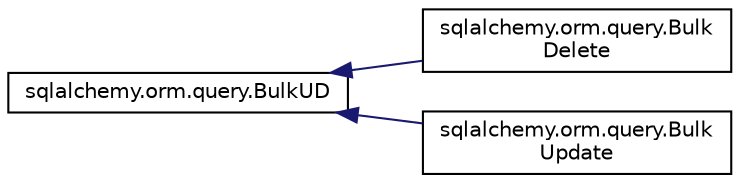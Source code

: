 digraph "Graphical Class Hierarchy"
{
 // LATEX_PDF_SIZE
  edge [fontname="Helvetica",fontsize="10",labelfontname="Helvetica",labelfontsize="10"];
  node [fontname="Helvetica",fontsize="10",shape=record];
  rankdir="LR";
  Node0 [label="sqlalchemy.orm.query.BulkUD",height=0.2,width=0.4,color="black", fillcolor="white", style="filled",URL="$classsqlalchemy_1_1orm_1_1query_1_1BulkUD.html",tooltip=" "];
  Node0 -> Node1 [dir="back",color="midnightblue",fontsize="10",style="solid",fontname="Helvetica"];
  Node1 [label="sqlalchemy.orm.query.Bulk\lDelete",height=0.2,width=0.4,color="black", fillcolor="white", style="filled",URL="$classsqlalchemy_1_1orm_1_1query_1_1BulkDelete.html",tooltip=" "];
  Node0 -> Node2 [dir="back",color="midnightblue",fontsize="10",style="solid",fontname="Helvetica"];
  Node2 [label="sqlalchemy.orm.query.Bulk\lUpdate",height=0.2,width=0.4,color="black", fillcolor="white", style="filled",URL="$classsqlalchemy_1_1orm_1_1query_1_1BulkUpdate.html",tooltip=" "];
}
